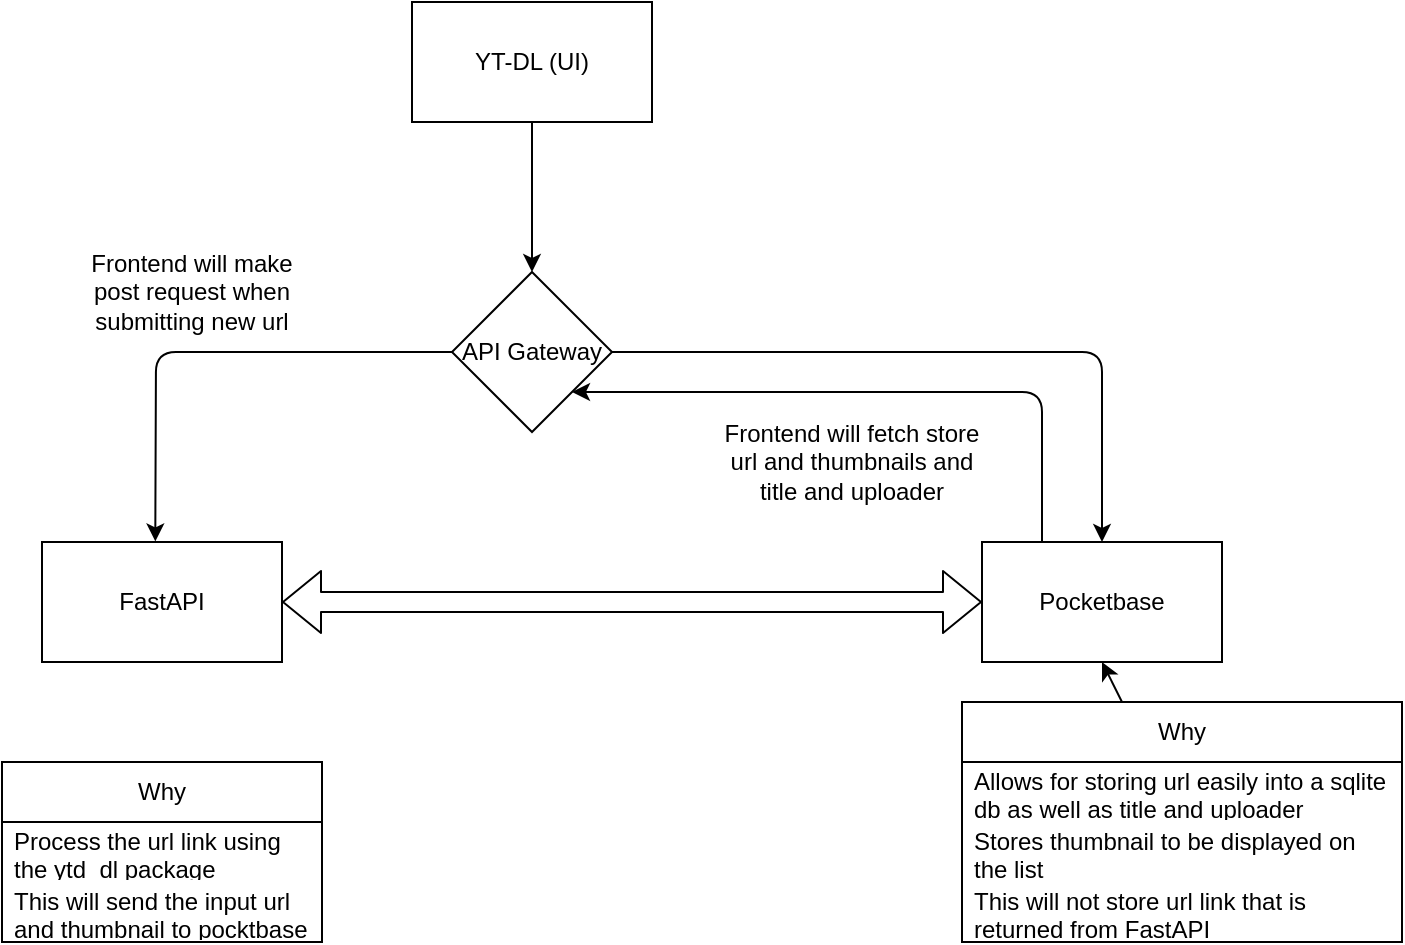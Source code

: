 <mxfile>
    <diagram id="FMWbXHhl-baLYXD30kIZ" name="Page-1">
        <mxGraphModel dx="1004" dy="690" grid="1" gridSize="10" guides="1" tooltips="1" connect="1" arrows="1" fold="1" page="1" pageScale="1" pageWidth="850" pageHeight="1100" math="0" shadow="0">
            <root>
                <mxCell id="0"/>
                <mxCell id="1" parent="0"/>
                <mxCell id="12" style="edgeStyle=none;html=1;entryX=0.5;entryY=0;entryDx=0;entryDy=0;" edge="1" parent="1" source="2" target="11">
                    <mxGeometry relative="1" as="geometry"/>
                </mxCell>
                <mxCell id="2" value="YT-DL (UI)" style="rounded=0;whiteSpace=wrap;html=1;" vertex="1" parent="1">
                    <mxGeometry x="365" y="130" width="120" height="60" as="geometry"/>
                </mxCell>
                <mxCell id="4" value="FastAPI" style="rounded=0;whiteSpace=wrap;html=1;" vertex="1" parent="1">
                    <mxGeometry x="180" y="400" width="120" height="60" as="geometry"/>
                </mxCell>
                <mxCell id="26" style="edgeStyle=none;html=1;entryX=1;entryY=1;entryDx=0;entryDy=0;exitX=0.25;exitY=0;exitDx=0;exitDy=0;" edge="1" parent="1" source="5" target="11">
                    <mxGeometry relative="1" as="geometry">
                        <Array as="points">
                            <mxPoint x="680" y="325"/>
                        </Array>
                    </mxGeometry>
                </mxCell>
                <mxCell id="5" value="Pocketbase" style="rounded=0;whiteSpace=wrap;html=1;" vertex="1" parent="1">
                    <mxGeometry x="650" y="400" width="120" height="60" as="geometry"/>
                </mxCell>
                <mxCell id="13" style="edgeStyle=none;html=1;entryX=0.472;entryY=-0.005;entryDx=0;entryDy=0;entryPerimeter=0;" edge="1" parent="1" source="11" target="4">
                    <mxGeometry relative="1" as="geometry">
                        <Array as="points">
                            <mxPoint x="237" y="305"/>
                        </Array>
                    </mxGeometry>
                </mxCell>
                <mxCell id="14" style="edgeStyle=none;html=1;exitX=1;exitY=0.5;exitDx=0;exitDy=0;entryX=0.5;entryY=0;entryDx=0;entryDy=0;" edge="1" parent="1" source="11" target="5">
                    <mxGeometry relative="1" as="geometry">
                        <Array as="points">
                            <mxPoint x="710" y="305"/>
                        </Array>
                    </mxGeometry>
                </mxCell>
                <mxCell id="11" value="API Gateway" style="rhombus;whiteSpace=wrap;html=1;" vertex="1" parent="1">
                    <mxGeometry x="385" y="265" width="80" height="80" as="geometry"/>
                </mxCell>
                <mxCell id="15" value="" style="shape=flexArrow;endArrow=classic;startArrow=classic;html=1;exitX=1;exitY=0.5;exitDx=0;exitDy=0;entryX=0;entryY=0.5;entryDx=0;entryDy=0;" edge="1" parent="1" source="4" target="5">
                    <mxGeometry width="100" height="100" relative="1" as="geometry">
                        <mxPoint x="290" y="510" as="sourcePoint"/>
                        <mxPoint x="390" y="410" as="targetPoint"/>
                    </mxGeometry>
                </mxCell>
                <mxCell id="20" style="edgeStyle=none;html=1;entryX=0.5;entryY=1;entryDx=0;entryDy=0;" edge="1" parent="1" source="16" target="5">
                    <mxGeometry relative="1" as="geometry"/>
                </mxCell>
                <mxCell id="16" value="Why" style="swimlane;fontStyle=0;childLayout=stackLayout;horizontal=1;startSize=30;horizontalStack=0;resizeParent=1;resizeParentMax=0;resizeLast=0;collapsible=1;marginBottom=0;whiteSpace=wrap;html=1;arcSize=16;autosize=1;" vertex="1" parent="1">
                    <mxGeometry x="640" y="480" width="220" height="120" as="geometry">
                        <mxRectangle x="540" y="480" width="60" height="30" as="alternateBounds"/>
                    </mxGeometry>
                </mxCell>
                <mxCell id="17" value="Allows for storing url easily into a sqlite db as well as title and uploader name/channel" style="text;strokeColor=none;fillColor=none;align=left;verticalAlign=middle;spacingLeft=4;spacingRight=4;overflow=hidden;points=[[0,0.5],[1,0.5]];portConstraint=eastwest;rotatable=0;whiteSpace=wrap;html=1;" vertex="1" parent="16">
                    <mxGeometry y="30" width="220" height="30" as="geometry"/>
                </mxCell>
                <mxCell id="18" value="Stores thumbnail to be displayed on the list" style="text;strokeColor=none;fillColor=none;align=left;verticalAlign=middle;spacingLeft=4;spacingRight=4;overflow=hidden;points=[[0,0.5],[1,0.5]];portConstraint=eastwest;rotatable=0;whiteSpace=wrap;html=1;" vertex="1" parent="16">
                    <mxGeometry y="60" width="220" height="30" as="geometry"/>
                </mxCell>
                <mxCell id="19" value="This will not store url link that is returned from FastAPI" style="text;strokeColor=none;fillColor=none;align=left;verticalAlign=middle;spacingLeft=4;spacingRight=4;overflow=hidden;points=[[0,0.5],[1,0.5]];portConstraint=eastwest;rotatable=0;whiteSpace=wrap;html=1;" vertex="1" parent="16">
                    <mxGeometry y="90" width="220" height="30" as="geometry"/>
                </mxCell>
                <mxCell id="21" value="Why" style="swimlane;fontStyle=0;childLayout=stackLayout;horizontal=1;startSize=30;horizontalStack=0;resizeParent=1;resizeParentMax=0;resizeLast=0;collapsible=1;marginBottom=0;whiteSpace=wrap;html=1;" vertex="1" parent="1">
                    <mxGeometry x="160" y="510" width="160" height="90" as="geometry"/>
                </mxCell>
                <mxCell id="22" value="Process the url link using the ytd_dl package" style="text;strokeColor=none;fillColor=none;align=left;verticalAlign=middle;spacingLeft=4;spacingRight=4;overflow=hidden;points=[[0,0.5],[1,0.5]];portConstraint=eastwest;rotatable=0;whiteSpace=wrap;html=1;" vertex="1" parent="21">
                    <mxGeometry y="30" width="160" height="30" as="geometry"/>
                </mxCell>
                <mxCell id="23" value="This will send the input url and thumbnail to pocktbase for storage" style="text;strokeColor=none;fillColor=none;align=left;verticalAlign=middle;spacingLeft=4;spacingRight=4;overflow=hidden;points=[[0,0.5],[1,0.5]];portConstraint=eastwest;rotatable=0;whiteSpace=wrap;html=1;" vertex="1" parent="21">
                    <mxGeometry y="60" width="160" height="30" as="geometry"/>
                </mxCell>
                <mxCell id="27" value="Frontend will fetch store url and thumbnails and title and uploader" style="text;html=1;strokeColor=none;fillColor=none;align=center;verticalAlign=middle;whiteSpace=wrap;rounded=0;" vertex="1" parent="1">
                    <mxGeometry x="520" y="345" width="130" height="30" as="geometry"/>
                </mxCell>
                <mxCell id="28" value="Frontend will make post request when submitting new url" style="text;html=1;strokeColor=none;fillColor=none;align=center;verticalAlign=middle;whiteSpace=wrap;rounded=0;" vertex="1" parent="1">
                    <mxGeometry x="200" y="260" width="110" height="30" as="geometry"/>
                </mxCell>
            </root>
        </mxGraphModel>
    </diagram>
</mxfile>